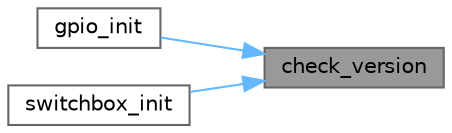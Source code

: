 digraph "check_version"
{
 // LATEX_PDF_SIZE
  bgcolor="transparent";
  edge [fontname=Helvetica,fontsize=10,labelfontname=Helvetica,labelfontsize=10];
  node [fontname=Helvetica,fontsize=10,shape=box,height=0.2,width=0.4];
  rankdir="RL";
  Node1 [id="Node000001",label="check_version",height=0.2,width=0.4,color="gray40", fillcolor="grey60", style="filled", fontcolor="black",tooltip=" "];
  Node1 -> Node2 [id="edge1_Node000001_Node000002",dir="back",color="steelblue1",style="solid",tooltip=" "];
  Node2 [id="Node000002",label="gpio_init",height=0.2,width=0.4,color="grey40", fillcolor="white", style="filled",URL="$group__GPIO.html#gafdbe206b3c49f019757ab09b3cf52b9c",tooltip=" "];
  Node1 -> Node3 [id="edge2_Node000001_Node000003",dir="back",color="steelblue1",style="solid",tooltip=" "];
  Node3 [id="Node000003",label="switchbox_init",height=0.2,width=0.4,color="grey40", fillcolor="white", style="filled",URL="$group__SWITCHBOX.html#gaa08d84687c6b7fcfae8d1ea0e067306f",tooltip="Initializes the switch box."];
}
